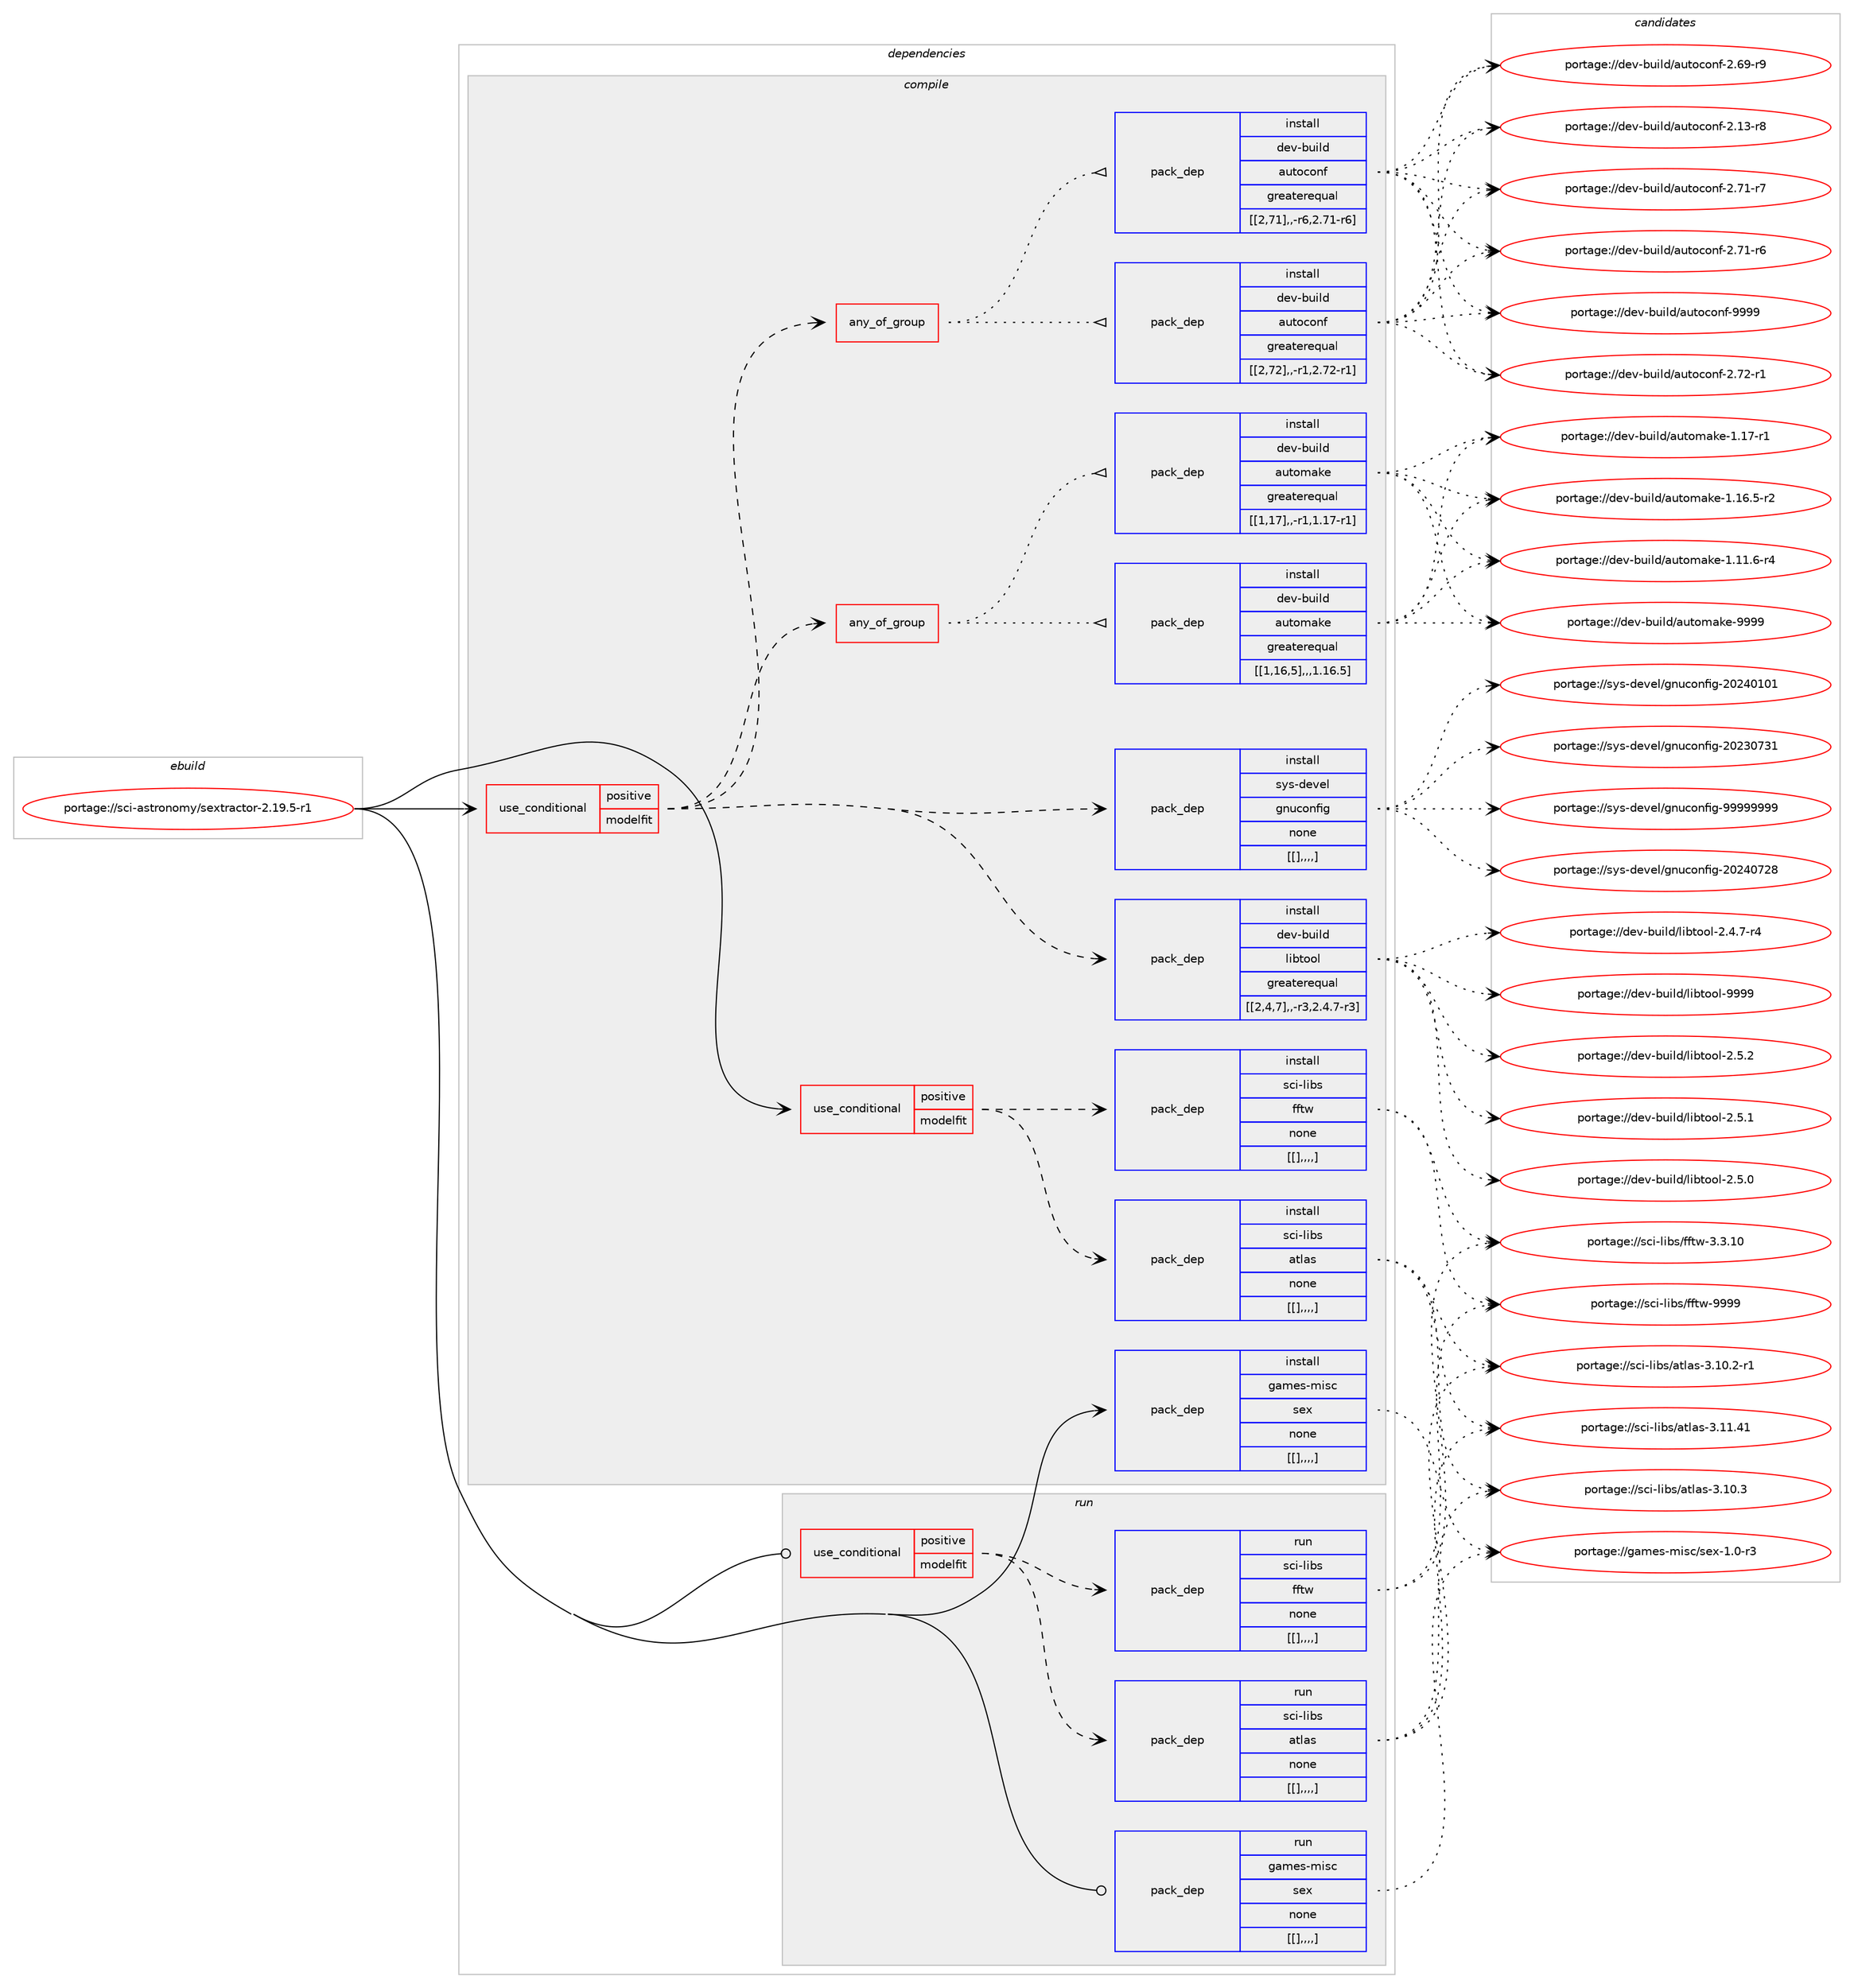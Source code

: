 digraph prolog {

# *************
# Graph options
# *************

newrank=true;
concentrate=true;
compound=true;
graph [rankdir=LR,fontname=Helvetica,fontsize=10,ranksep=1.5];#, ranksep=2.5, nodesep=0.2];
edge  [arrowhead=vee];
node  [fontname=Helvetica,fontsize=10];

# **********
# The ebuild
# **********

subgraph cluster_leftcol {
color=gray;
label=<<i>ebuild</i>>;
id [label="portage://sci-astronomy/sextractor-2.19.5-r1", color=red, width=4, href="../sci-astronomy/sextractor-2.19.5-r1.svg"];
}

# ****************
# The dependencies
# ****************

subgraph cluster_midcol {
color=gray;
label=<<i>dependencies</i>>;
subgraph cluster_compile {
fillcolor="#eeeeee";
style=filled;
label=<<i>compile</i>>;
subgraph cond107400 {
dependency407300 [label=<<TABLE BORDER="0" CELLBORDER="1" CELLSPACING="0" CELLPADDING="4"><TR><TD ROWSPAN="3" CELLPADDING="10">use_conditional</TD></TR><TR><TD>positive</TD></TR><TR><TD>modelfit</TD></TR></TABLE>>, shape=none, color=red];
subgraph pack296947 {
dependency407301 [label=<<TABLE BORDER="0" CELLBORDER="1" CELLSPACING="0" CELLPADDING="4" WIDTH="220"><TR><TD ROWSPAN="6" CELLPADDING="30">pack_dep</TD></TR><TR><TD WIDTH="110">install</TD></TR><TR><TD>sci-libs</TD></TR><TR><TD>atlas</TD></TR><TR><TD>none</TD></TR><TR><TD>[[],,,,]</TD></TR></TABLE>>, shape=none, color=blue];
}
dependency407300:e -> dependency407301:w [weight=20,style="dashed",arrowhead="vee"];
subgraph pack296948 {
dependency407302 [label=<<TABLE BORDER="0" CELLBORDER="1" CELLSPACING="0" CELLPADDING="4" WIDTH="220"><TR><TD ROWSPAN="6" CELLPADDING="30">pack_dep</TD></TR><TR><TD WIDTH="110">install</TD></TR><TR><TD>sci-libs</TD></TR><TR><TD>fftw</TD></TR><TR><TD>none</TD></TR><TR><TD>[[],,,,]</TD></TR></TABLE>>, shape=none, color=blue];
}
dependency407300:e -> dependency407302:w [weight=20,style="dashed",arrowhead="vee"];
}
id:e -> dependency407300:w [weight=20,style="solid",arrowhead="vee"];
subgraph cond107401 {
dependency407303 [label=<<TABLE BORDER="0" CELLBORDER="1" CELLSPACING="0" CELLPADDING="4"><TR><TD ROWSPAN="3" CELLPADDING="10">use_conditional</TD></TR><TR><TD>positive</TD></TR><TR><TD>modelfit</TD></TR></TABLE>>, shape=none, color=red];
subgraph pack296949 {
dependency407304 [label=<<TABLE BORDER="0" CELLBORDER="1" CELLSPACING="0" CELLPADDING="4" WIDTH="220"><TR><TD ROWSPAN="6" CELLPADDING="30">pack_dep</TD></TR><TR><TD WIDTH="110">install</TD></TR><TR><TD>sys-devel</TD></TR><TR><TD>gnuconfig</TD></TR><TR><TD>none</TD></TR><TR><TD>[[],,,,]</TD></TR></TABLE>>, shape=none, color=blue];
}
dependency407303:e -> dependency407304:w [weight=20,style="dashed",arrowhead="vee"];
subgraph any2764 {
dependency407305 [label=<<TABLE BORDER="0" CELLBORDER="1" CELLSPACING="0" CELLPADDING="4"><TR><TD CELLPADDING="10">any_of_group</TD></TR></TABLE>>, shape=none, color=red];subgraph pack296950 {
dependency407306 [label=<<TABLE BORDER="0" CELLBORDER="1" CELLSPACING="0" CELLPADDING="4" WIDTH="220"><TR><TD ROWSPAN="6" CELLPADDING="30">pack_dep</TD></TR><TR><TD WIDTH="110">install</TD></TR><TR><TD>dev-build</TD></TR><TR><TD>automake</TD></TR><TR><TD>greaterequal</TD></TR><TR><TD>[[1,17],,-r1,1.17-r1]</TD></TR></TABLE>>, shape=none, color=blue];
}
dependency407305:e -> dependency407306:w [weight=20,style="dotted",arrowhead="oinv"];
subgraph pack296951 {
dependency407307 [label=<<TABLE BORDER="0" CELLBORDER="1" CELLSPACING="0" CELLPADDING="4" WIDTH="220"><TR><TD ROWSPAN="6" CELLPADDING="30">pack_dep</TD></TR><TR><TD WIDTH="110">install</TD></TR><TR><TD>dev-build</TD></TR><TR><TD>automake</TD></TR><TR><TD>greaterequal</TD></TR><TR><TD>[[1,16,5],,,1.16.5]</TD></TR></TABLE>>, shape=none, color=blue];
}
dependency407305:e -> dependency407307:w [weight=20,style="dotted",arrowhead="oinv"];
}
dependency407303:e -> dependency407305:w [weight=20,style="dashed",arrowhead="vee"];
subgraph any2765 {
dependency407308 [label=<<TABLE BORDER="0" CELLBORDER="1" CELLSPACING="0" CELLPADDING="4"><TR><TD CELLPADDING="10">any_of_group</TD></TR></TABLE>>, shape=none, color=red];subgraph pack296952 {
dependency407309 [label=<<TABLE BORDER="0" CELLBORDER="1" CELLSPACING="0" CELLPADDING="4" WIDTH="220"><TR><TD ROWSPAN="6" CELLPADDING="30">pack_dep</TD></TR><TR><TD WIDTH="110">install</TD></TR><TR><TD>dev-build</TD></TR><TR><TD>autoconf</TD></TR><TR><TD>greaterequal</TD></TR><TR><TD>[[2,72],,-r1,2.72-r1]</TD></TR></TABLE>>, shape=none, color=blue];
}
dependency407308:e -> dependency407309:w [weight=20,style="dotted",arrowhead="oinv"];
subgraph pack296953 {
dependency407310 [label=<<TABLE BORDER="0" CELLBORDER="1" CELLSPACING="0" CELLPADDING="4" WIDTH="220"><TR><TD ROWSPAN="6" CELLPADDING="30">pack_dep</TD></TR><TR><TD WIDTH="110">install</TD></TR><TR><TD>dev-build</TD></TR><TR><TD>autoconf</TD></TR><TR><TD>greaterequal</TD></TR><TR><TD>[[2,71],,-r6,2.71-r6]</TD></TR></TABLE>>, shape=none, color=blue];
}
dependency407308:e -> dependency407310:w [weight=20,style="dotted",arrowhead="oinv"];
}
dependency407303:e -> dependency407308:w [weight=20,style="dashed",arrowhead="vee"];
subgraph pack296954 {
dependency407311 [label=<<TABLE BORDER="0" CELLBORDER="1" CELLSPACING="0" CELLPADDING="4" WIDTH="220"><TR><TD ROWSPAN="6" CELLPADDING="30">pack_dep</TD></TR><TR><TD WIDTH="110">install</TD></TR><TR><TD>dev-build</TD></TR><TR><TD>libtool</TD></TR><TR><TD>greaterequal</TD></TR><TR><TD>[[2,4,7],,-r3,2.4.7-r3]</TD></TR></TABLE>>, shape=none, color=blue];
}
dependency407303:e -> dependency407311:w [weight=20,style="dashed",arrowhead="vee"];
}
id:e -> dependency407303:w [weight=20,style="solid",arrowhead="vee"];
subgraph pack296955 {
dependency407312 [label=<<TABLE BORDER="0" CELLBORDER="1" CELLSPACING="0" CELLPADDING="4" WIDTH="220"><TR><TD ROWSPAN="6" CELLPADDING="30">pack_dep</TD></TR><TR><TD WIDTH="110">install</TD></TR><TR><TD>games-misc</TD></TR><TR><TD>sex</TD></TR><TR><TD>none</TD></TR><TR><TD>[[],,,,]</TD></TR></TABLE>>, shape=none, color=blue];
}
id:e -> dependency407312:w [weight=20,style="solid",arrowhead="vee"];
}
subgraph cluster_compileandrun {
fillcolor="#eeeeee";
style=filled;
label=<<i>compile and run</i>>;
}
subgraph cluster_run {
fillcolor="#eeeeee";
style=filled;
label=<<i>run</i>>;
subgraph cond107402 {
dependency407313 [label=<<TABLE BORDER="0" CELLBORDER="1" CELLSPACING="0" CELLPADDING="4"><TR><TD ROWSPAN="3" CELLPADDING="10">use_conditional</TD></TR><TR><TD>positive</TD></TR><TR><TD>modelfit</TD></TR></TABLE>>, shape=none, color=red];
subgraph pack296956 {
dependency407314 [label=<<TABLE BORDER="0" CELLBORDER="1" CELLSPACING="0" CELLPADDING="4" WIDTH="220"><TR><TD ROWSPAN="6" CELLPADDING="30">pack_dep</TD></TR><TR><TD WIDTH="110">run</TD></TR><TR><TD>sci-libs</TD></TR><TR><TD>atlas</TD></TR><TR><TD>none</TD></TR><TR><TD>[[],,,,]</TD></TR></TABLE>>, shape=none, color=blue];
}
dependency407313:e -> dependency407314:w [weight=20,style="dashed",arrowhead="vee"];
subgraph pack296957 {
dependency407315 [label=<<TABLE BORDER="0" CELLBORDER="1" CELLSPACING="0" CELLPADDING="4" WIDTH="220"><TR><TD ROWSPAN="6" CELLPADDING="30">pack_dep</TD></TR><TR><TD WIDTH="110">run</TD></TR><TR><TD>sci-libs</TD></TR><TR><TD>fftw</TD></TR><TR><TD>none</TD></TR><TR><TD>[[],,,,]</TD></TR></TABLE>>, shape=none, color=blue];
}
dependency407313:e -> dependency407315:w [weight=20,style="dashed",arrowhead="vee"];
}
id:e -> dependency407313:w [weight=20,style="solid",arrowhead="odot"];
subgraph pack296958 {
dependency407316 [label=<<TABLE BORDER="0" CELLBORDER="1" CELLSPACING="0" CELLPADDING="4" WIDTH="220"><TR><TD ROWSPAN="6" CELLPADDING="30">pack_dep</TD></TR><TR><TD WIDTH="110">run</TD></TR><TR><TD>games-misc</TD></TR><TR><TD>sex</TD></TR><TR><TD>none</TD></TR><TR><TD>[[],,,,]</TD></TR></TABLE>>, shape=none, color=blue];
}
id:e -> dependency407316:w [weight=20,style="solid",arrowhead="odot"];
}
}

# **************
# The candidates
# **************

subgraph cluster_choices {
rank=same;
color=gray;
label=<<i>candidates</i>>;

subgraph choice296947 {
color=black;
nodesep=1;
choice1159910545108105981154797116108971154551464949465249 [label="portage://sci-libs/atlas-3.11.41", color=red, width=4,href="../sci-libs/atlas-3.11.41.svg"];
choice11599105451081059811547971161089711545514649484651 [label="portage://sci-libs/atlas-3.10.3", color=red, width=4,href="../sci-libs/atlas-3.10.3.svg"];
choice115991054510810598115479711610897115455146494846504511449 [label="portage://sci-libs/atlas-3.10.2-r1", color=red, width=4,href="../sci-libs/atlas-3.10.2-r1.svg"];
dependency407301:e -> choice1159910545108105981154797116108971154551464949465249:w [style=dotted,weight="100"];
dependency407301:e -> choice11599105451081059811547971161089711545514649484651:w [style=dotted,weight="100"];
dependency407301:e -> choice115991054510810598115479711610897115455146494846504511449:w [style=dotted,weight="100"];
}
subgraph choice296948 {
color=black;
nodesep=1;
choice115991054510810598115471021021161194557575757 [label="portage://sci-libs/fftw-9999", color=red, width=4,href="../sci-libs/fftw-9999.svg"];
choice1159910545108105981154710210211611945514651464948 [label="portage://sci-libs/fftw-3.3.10", color=red, width=4,href="../sci-libs/fftw-3.3.10.svg"];
dependency407302:e -> choice115991054510810598115471021021161194557575757:w [style=dotted,weight="100"];
dependency407302:e -> choice1159910545108105981154710210211611945514651464948:w [style=dotted,weight="100"];
}
subgraph choice296949 {
color=black;
nodesep=1;
choice115121115451001011181011084710311011799111110102105103455757575757575757 [label="portage://sys-devel/gnuconfig-99999999", color=red, width=4,href="../sys-devel/gnuconfig-99999999.svg"];
choice115121115451001011181011084710311011799111110102105103455048505248555056 [label="portage://sys-devel/gnuconfig-20240728", color=red, width=4,href="../sys-devel/gnuconfig-20240728.svg"];
choice115121115451001011181011084710311011799111110102105103455048505248494849 [label="portage://sys-devel/gnuconfig-20240101", color=red, width=4,href="../sys-devel/gnuconfig-20240101.svg"];
choice115121115451001011181011084710311011799111110102105103455048505148555149 [label="portage://sys-devel/gnuconfig-20230731", color=red, width=4,href="../sys-devel/gnuconfig-20230731.svg"];
dependency407304:e -> choice115121115451001011181011084710311011799111110102105103455757575757575757:w [style=dotted,weight="100"];
dependency407304:e -> choice115121115451001011181011084710311011799111110102105103455048505248555056:w [style=dotted,weight="100"];
dependency407304:e -> choice115121115451001011181011084710311011799111110102105103455048505248494849:w [style=dotted,weight="100"];
dependency407304:e -> choice115121115451001011181011084710311011799111110102105103455048505148555149:w [style=dotted,weight="100"];
}
subgraph choice296950 {
color=black;
nodesep=1;
choice10010111845981171051081004797117116111109971071014557575757 [label="portage://dev-build/automake-9999", color=red, width=4,href="../dev-build/automake-9999.svg"];
choice100101118459811710510810047971171161111099710710145494649554511449 [label="portage://dev-build/automake-1.17-r1", color=red, width=4,href="../dev-build/automake-1.17-r1.svg"];
choice1001011184598117105108100479711711611110997107101454946495446534511450 [label="portage://dev-build/automake-1.16.5-r2", color=red, width=4,href="../dev-build/automake-1.16.5-r2.svg"];
choice1001011184598117105108100479711711611110997107101454946494946544511452 [label="portage://dev-build/automake-1.11.6-r4", color=red, width=4,href="../dev-build/automake-1.11.6-r4.svg"];
dependency407306:e -> choice10010111845981171051081004797117116111109971071014557575757:w [style=dotted,weight="100"];
dependency407306:e -> choice100101118459811710510810047971171161111099710710145494649554511449:w [style=dotted,weight="100"];
dependency407306:e -> choice1001011184598117105108100479711711611110997107101454946495446534511450:w [style=dotted,weight="100"];
dependency407306:e -> choice1001011184598117105108100479711711611110997107101454946494946544511452:w [style=dotted,weight="100"];
}
subgraph choice296951 {
color=black;
nodesep=1;
choice10010111845981171051081004797117116111109971071014557575757 [label="portage://dev-build/automake-9999", color=red, width=4,href="../dev-build/automake-9999.svg"];
choice100101118459811710510810047971171161111099710710145494649554511449 [label="portage://dev-build/automake-1.17-r1", color=red, width=4,href="../dev-build/automake-1.17-r1.svg"];
choice1001011184598117105108100479711711611110997107101454946495446534511450 [label="portage://dev-build/automake-1.16.5-r2", color=red, width=4,href="../dev-build/automake-1.16.5-r2.svg"];
choice1001011184598117105108100479711711611110997107101454946494946544511452 [label="portage://dev-build/automake-1.11.6-r4", color=red, width=4,href="../dev-build/automake-1.11.6-r4.svg"];
dependency407307:e -> choice10010111845981171051081004797117116111109971071014557575757:w [style=dotted,weight="100"];
dependency407307:e -> choice100101118459811710510810047971171161111099710710145494649554511449:w [style=dotted,weight="100"];
dependency407307:e -> choice1001011184598117105108100479711711611110997107101454946495446534511450:w [style=dotted,weight="100"];
dependency407307:e -> choice1001011184598117105108100479711711611110997107101454946494946544511452:w [style=dotted,weight="100"];
}
subgraph choice296952 {
color=black;
nodesep=1;
choice10010111845981171051081004797117116111991111101024557575757 [label="portage://dev-build/autoconf-9999", color=red, width=4,href="../dev-build/autoconf-9999.svg"];
choice100101118459811710510810047971171161119911111010245504655504511449 [label="portage://dev-build/autoconf-2.72-r1", color=red, width=4,href="../dev-build/autoconf-2.72-r1.svg"];
choice100101118459811710510810047971171161119911111010245504655494511455 [label="portage://dev-build/autoconf-2.71-r7", color=red, width=4,href="../dev-build/autoconf-2.71-r7.svg"];
choice100101118459811710510810047971171161119911111010245504655494511454 [label="portage://dev-build/autoconf-2.71-r6", color=red, width=4,href="../dev-build/autoconf-2.71-r6.svg"];
choice100101118459811710510810047971171161119911111010245504654574511457 [label="portage://dev-build/autoconf-2.69-r9", color=red, width=4,href="../dev-build/autoconf-2.69-r9.svg"];
choice100101118459811710510810047971171161119911111010245504649514511456 [label="portage://dev-build/autoconf-2.13-r8", color=red, width=4,href="../dev-build/autoconf-2.13-r8.svg"];
dependency407309:e -> choice10010111845981171051081004797117116111991111101024557575757:w [style=dotted,weight="100"];
dependency407309:e -> choice100101118459811710510810047971171161119911111010245504655504511449:w [style=dotted,weight="100"];
dependency407309:e -> choice100101118459811710510810047971171161119911111010245504655494511455:w [style=dotted,weight="100"];
dependency407309:e -> choice100101118459811710510810047971171161119911111010245504655494511454:w [style=dotted,weight="100"];
dependency407309:e -> choice100101118459811710510810047971171161119911111010245504654574511457:w [style=dotted,weight="100"];
dependency407309:e -> choice100101118459811710510810047971171161119911111010245504649514511456:w [style=dotted,weight="100"];
}
subgraph choice296953 {
color=black;
nodesep=1;
choice10010111845981171051081004797117116111991111101024557575757 [label="portage://dev-build/autoconf-9999", color=red, width=4,href="../dev-build/autoconf-9999.svg"];
choice100101118459811710510810047971171161119911111010245504655504511449 [label="portage://dev-build/autoconf-2.72-r1", color=red, width=4,href="../dev-build/autoconf-2.72-r1.svg"];
choice100101118459811710510810047971171161119911111010245504655494511455 [label="portage://dev-build/autoconf-2.71-r7", color=red, width=4,href="../dev-build/autoconf-2.71-r7.svg"];
choice100101118459811710510810047971171161119911111010245504655494511454 [label="portage://dev-build/autoconf-2.71-r6", color=red, width=4,href="../dev-build/autoconf-2.71-r6.svg"];
choice100101118459811710510810047971171161119911111010245504654574511457 [label="portage://dev-build/autoconf-2.69-r9", color=red, width=4,href="../dev-build/autoconf-2.69-r9.svg"];
choice100101118459811710510810047971171161119911111010245504649514511456 [label="portage://dev-build/autoconf-2.13-r8", color=red, width=4,href="../dev-build/autoconf-2.13-r8.svg"];
dependency407310:e -> choice10010111845981171051081004797117116111991111101024557575757:w [style=dotted,weight="100"];
dependency407310:e -> choice100101118459811710510810047971171161119911111010245504655504511449:w [style=dotted,weight="100"];
dependency407310:e -> choice100101118459811710510810047971171161119911111010245504655494511455:w [style=dotted,weight="100"];
dependency407310:e -> choice100101118459811710510810047971171161119911111010245504655494511454:w [style=dotted,weight="100"];
dependency407310:e -> choice100101118459811710510810047971171161119911111010245504654574511457:w [style=dotted,weight="100"];
dependency407310:e -> choice100101118459811710510810047971171161119911111010245504649514511456:w [style=dotted,weight="100"];
}
subgraph choice296954 {
color=black;
nodesep=1;
choice100101118459811710510810047108105981161111111084557575757 [label="portage://dev-build/libtool-9999", color=red, width=4,href="../dev-build/libtool-9999.svg"];
choice10010111845981171051081004710810598116111111108455046534650 [label="portage://dev-build/libtool-2.5.2", color=red, width=4,href="../dev-build/libtool-2.5.2.svg"];
choice10010111845981171051081004710810598116111111108455046534649 [label="portage://dev-build/libtool-2.5.1", color=red, width=4,href="../dev-build/libtool-2.5.1.svg"];
choice10010111845981171051081004710810598116111111108455046534648 [label="portage://dev-build/libtool-2.5.0", color=red, width=4,href="../dev-build/libtool-2.5.0.svg"];
choice100101118459811710510810047108105981161111111084550465246554511452 [label="portage://dev-build/libtool-2.4.7-r4", color=red, width=4,href="../dev-build/libtool-2.4.7-r4.svg"];
dependency407311:e -> choice100101118459811710510810047108105981161111111084557575757:w [style=dotted,weight="100"];
dependency407311:e -> choice10010111845981171051081004710810598116111111108455046534650:w [style=dotted,weight="100"];
dependency407311:e -> choice10010111845981171051081004710810598116111111108455046534649:w [style=dotted,weight="100"];
dependency407311:e -> choice10010111845981171051081004710810598116111111108455046534648:w [style=dotted,weight="100"];
dependency407311:e -> choice100101118459811710510810047108105981161111111084550465246554511452:w [style=dotted,weight="100"];
}
subgraph choice296955 {
color=black;
nodesep=1;
choice10397109101115451091051159947115101120454946484511451 [label="portage://games-misc/sex-1.0-r3", color=red, width=4,href="../games-misc/sex-1.0-r3.svg"];
dependency407312:e -> choice10397109101115451091051159947115101120454946484511451:w [style=dotted,weight="100"];
}
subgraph choice296956 {
color=black;
nodesep=1;
choice1159910545108105981154797116108971154551464949465249 [label="portage://sci-libs/atlas-3.11.41", color=red, width=4,href="../sci-libs/atlas-3.11.41.svg"];
choice11599105451081059811547971161089711545514649484651 [label="portage://sci-libs/atlas-3.10.3", color=red, width=4,href="../sci-libs/atlas-3.10.3.svg"];
choice115991054510810598115479711610897115455146494846504511449 [label="portage://sci-libs/atlas-3.10.2-r1", color=red, width=4,href="../sci-libs/atlas-3.10.2-r1.svg"];
dependency407314:e -> choice1159910545108105981154797116108971154551464949465249:w [style=dotted,weight="100"];
dependency407314:e -> choice11599105451081059811547971161089711545514649484651:w [style=dotted,weight="100"];
dependency407314:e -> choice115991054510810598115479711610897115455146494846504511449:w [style=dotted,weight="100"];
}
subgraph choice296957 {
color=black;
nodesep=1;
choice115991054510810598115471021021161194557575757 [label="portage://sci-libs/fftw-9999", color=red, width=4,href="../sci-libs/fftw-9999.svg"];
choice1159910545108105981154710210211611945514651464948 [label="portage://sci-libs/fftw-3.3.10", color=red, width=4,href="../sci-libs/fftw-3.3.10.svg"];
dependency407315:e -> choice115991054510810598115471021021161194557575757:w [style=dotted,weight="100"];
dependency407315:e -> choice1159910545108105981154710210211611945514651464948:w [style=dotted,weight="100"];
}
subgraph choice296958 {
color=black;
nodesep=1;
choice10397109101115451091051159947115101120454946484511451 [label="portage://games-misc/sex-1.0-r3", color=red, width=4,href="../games-misc/sex-1.0-r3.svg"];
dependency407316:e -> choice10397109101115451091051159947115101120454946484511451:w [style=dotted,weight="100"];
}
}

}

